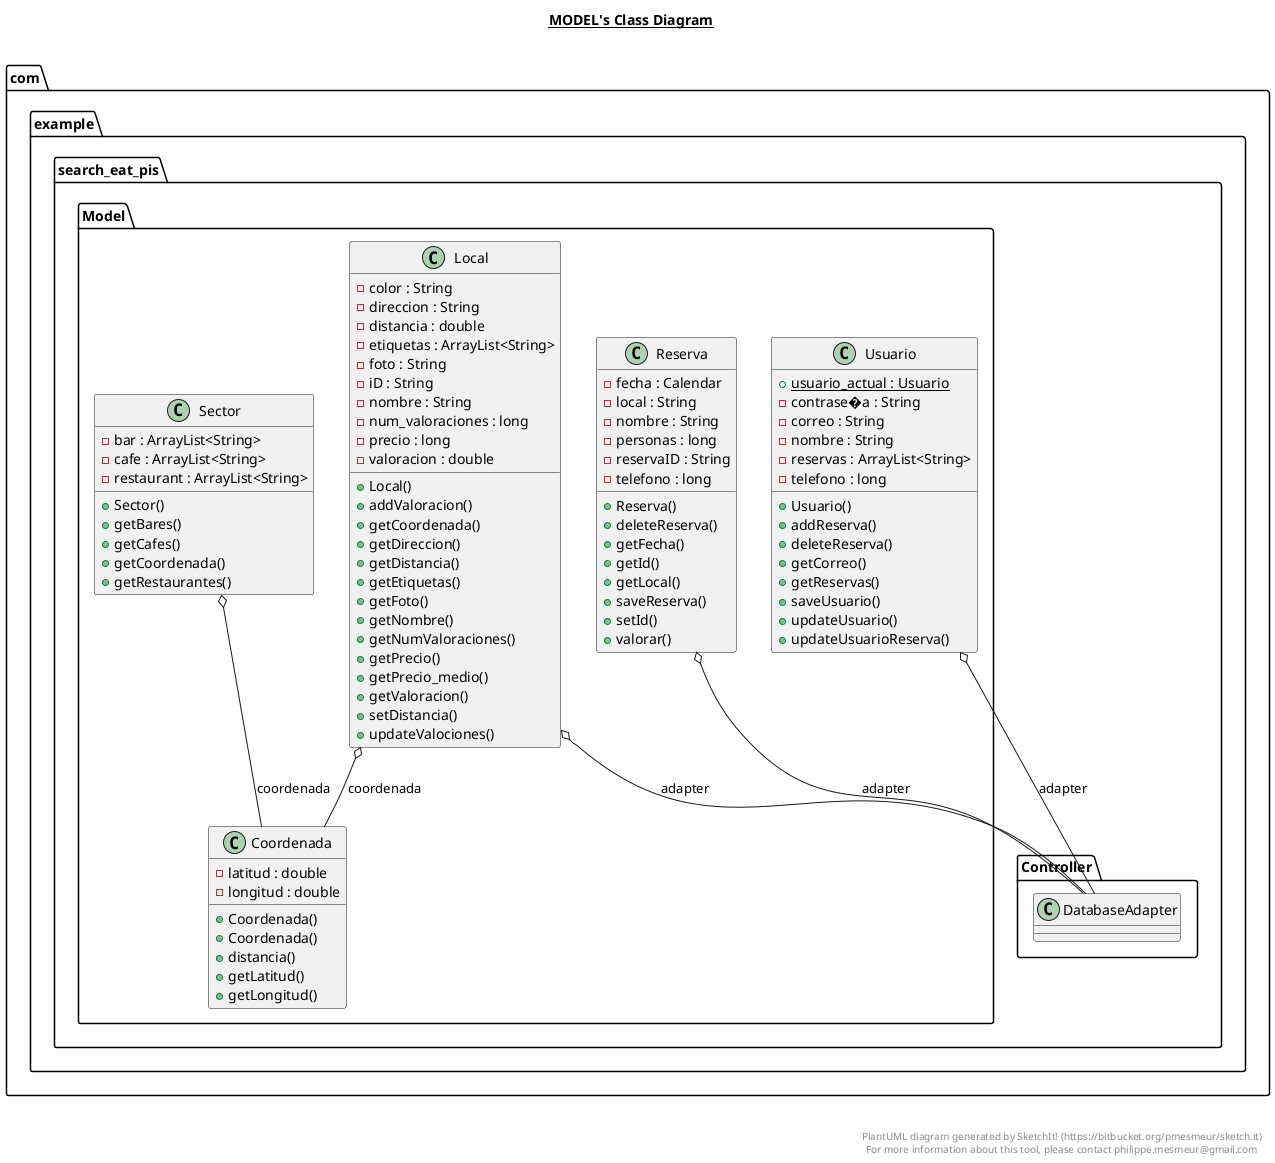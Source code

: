 @startuml

title __MODEL's Class Diagram__\n

  namespace com.example.search_eat_pis {
    namespace Model {
      class com.example.search_eat_pis.Model.Coordenada {
          - latitud : double
          - longitud : double
          + Coordenada()
          + Coordenada()
          + distancia()
          + getLatitud()
          + getLongitud()
      }
    }
  }

  

  namespace com.example.search_eat_pis {
    namespace Model {
      class com.example.search_eat_pis.Model.Local {
          - color : String
          - direccion : String
          - distancia : double
          - etiquetas : ArrayList<String>
          - foto : String
          - iD : String
          - nombre : String
          - num_valoraciones : long
          - precio : long
          - valoracion : double
          + Local()
          + addValoracion()
          + getCoordenada()
          + getDireccion()
          + getDistancia()
          + getEtiquetas()
          + getFoto()
          + getNombre()
          + getNumValoraciones()
          + getPrecio()
          + getPrecio_medio()
          + getValoracion()
          + setDistancia()
          + updateValociones()
      }
    }
  }
  

  namespace com.example.search_eat_pis {
    namespace Model {
      class com.example.search_eat_pis.Model.Reserva {
          - fecha : Calendar
          - local : String
          - nombre : String
          - personas : long
          - reservaID : String
          - telefono : long
          + Reserva()
          + deleteReserva()
          + getFecha()
          + getId()
          + getLocal()
          + saveReserva()
          + setId()
          + valorar()
      }
    }
  }
  

  namespace com.example.search_eat_pis {
    namespace Model {
      class com.example.search_eat_pis.Model.Sector {
          - bar : ArrayList<String>
          - cafe : ArrayList<String>
          - restaurant : ArrayList<String>
          + Sector()
          + getBares()
          + getCafes()
          + getCoordenada()
          + getRestaurantes()
      }
    }
  }
  

  namespace com.example.search_eat_pis {
    namespace Model {
      class com.example.search_eat_pis.Model.Usuario {
          {static} + usuario_actual : Usuario
          - contrase�a : String
          - correo : String
          - nombre : String
          - reservas : ArrayList<String>
          - telefono : long
          + Usuario()
          + addReserva()
          + deleteReserva()
          + getCorreo()
          + getReservas()
          + saveUsuario()
          + updateUsuario()
          + updateUsuarioReserva()
      }
    }
  }
  


  com.example.search_eat_pis.Model.Local o-- com.example.search_eat_pis.Controller.DatabaseAdapter : adapter
  com.example.search_eat_pis.Model.Local o-- com.example.search_eat_pis.Model.Coordenada : coordenada
  com.example.search_eat_pis.Model.Reserva o-- com.example.search_eat_pis.Controller.DatabaseAdapter : adapter
  com.example.search_eat_pis.Model.Sector o-- com.example.search_eat_pis.Model.Coordenada : coordenada
  com.example.search_eat_pis.Model.Usuario o-- com.example.search_eat_pis.Controller.DatabaseAdapter : adapter


right footer


PlantUML diagram generated by SketchIt! (https://bitbucket.org/pmesmeur/sketch.it)
For more information about this tool, please contact philippe.mesmeur@gmail.com
endfooter

@enduml
